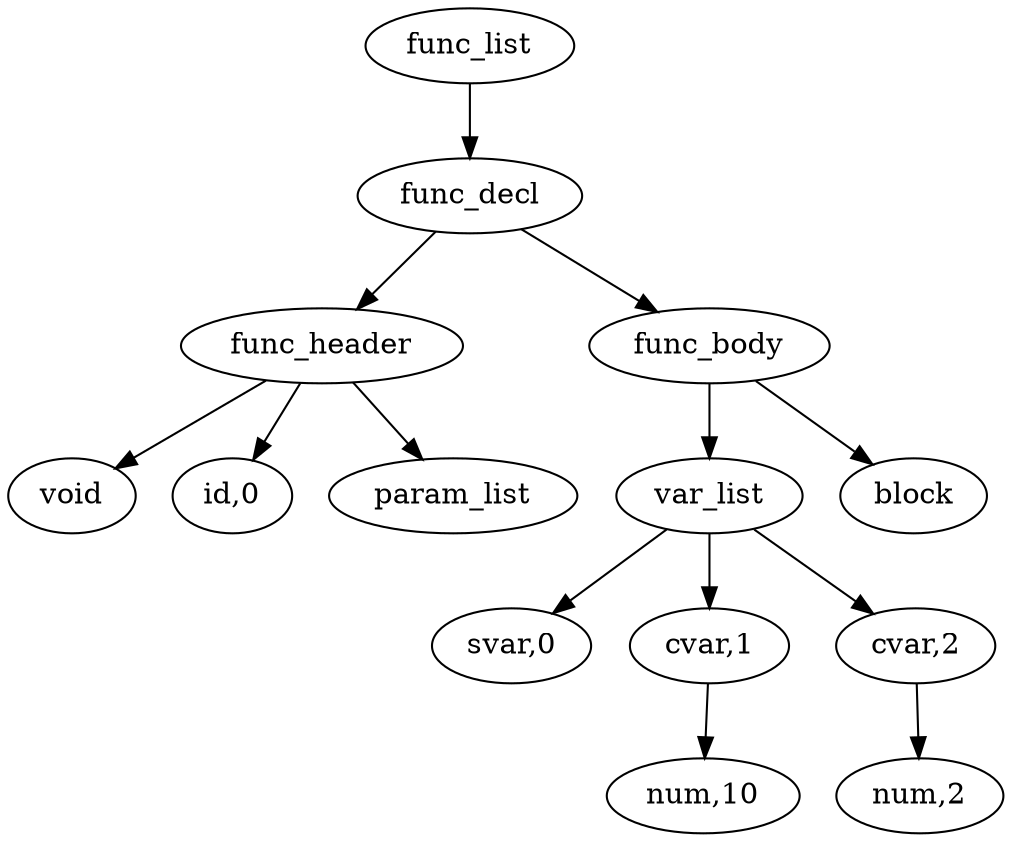 digraph {
graph [ordering="out"];
node0[label="func_list"];
node1[label="func_decl"];
node2[label="func_header"];
node3[label="void"];
node2 -> node3;
node4[label="id,0"];
node2 -> node4;
node5[label="param_list"];
node2 -> node5;
node1 -> node2;
node6[label="func_body"];
node7[label="var_list"];
node8[label="svar,0"];
node7 -> node8;
node9[label="cvar,1"];
node10[label="num,10"];
node9 -> node10;
node7 -> node9;
node11[label="cvar,2"];
node12[label="num,2"];
node11 -> node12;
node7 -> node11;
node6 -> node7;
node13[label="block"];
node6 -> node13;
node1 -> node6;
node0 -> node1;
}
